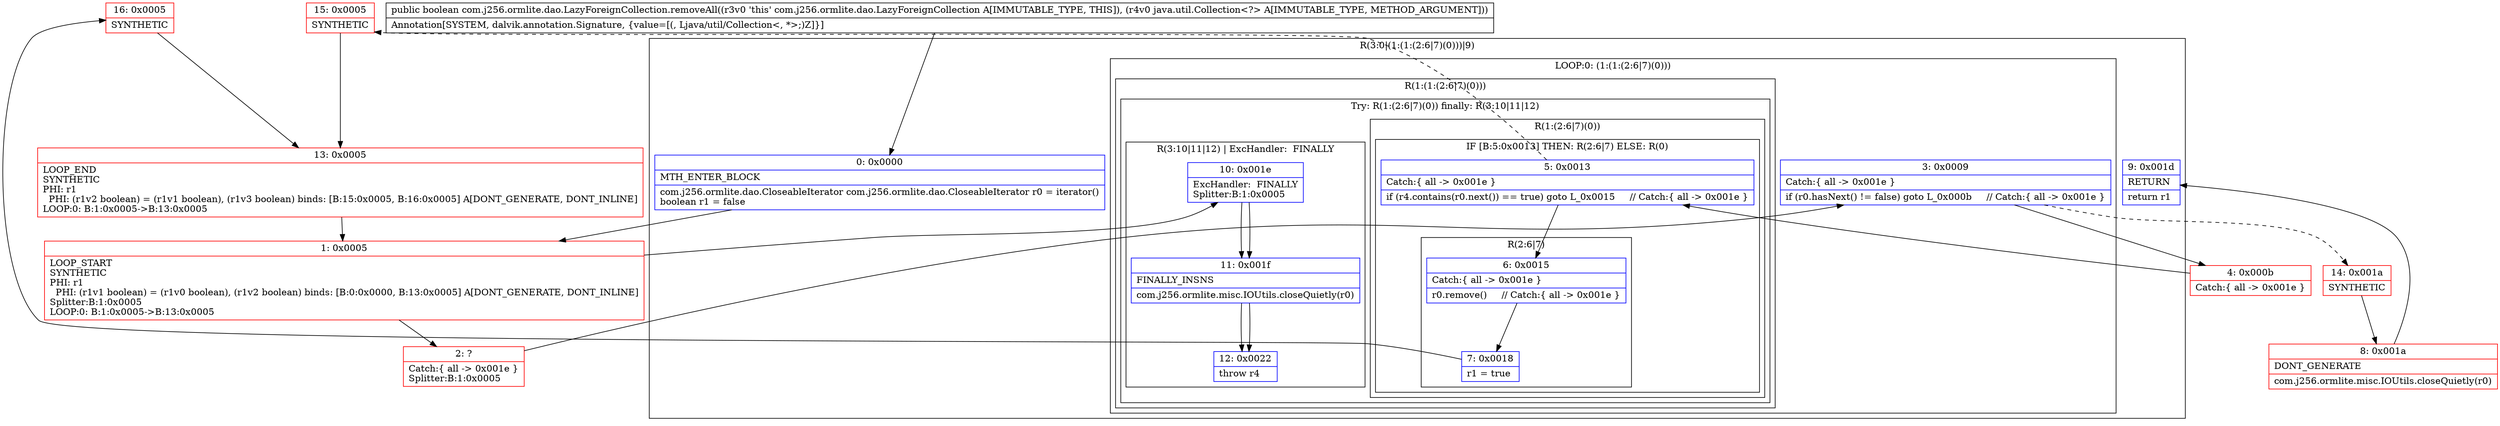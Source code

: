 digraph "CFG forcom.j256.ormlite.dao.LazyForeignCollection.removeAll(Ljava\/util\/Collection;)Z" {
subgraph cluster_Region_579646590 {
label = "R(3:0|(1:(1:(2:6|7)(0)))|9)";
node [shape=record,color=blue];
Node_0 [shape=record,label="{0\:\ 0x0000|MTH_ENTER_BLOCK\l|com.j256.ormlite.dao.CloseableIterator com.j256.ormlite.dao.CloseableIterator r0 = iterator()\lboolean r1 = false\l}"];
subgraph cluster_LoopRegion_1801099703 {
label = "LOOP:0: (1:(1:(2:6|7)(0)))";
node [shape=record,color=blue];
Node_3 [shape=record,label="{3\:\ 0x0009|Catch:\{ all \-\> 0x001e \}\l|if (r0.hasNext() != false) goto L_0x000b     \/\/ Catch:\{ all \-\> 0x001e \}\l}"];
subgraph cluster_Region_916552482 {
label = "R(1:(1:(2:6|7)(0)))";
node [shape=record,color=blue];
subgraph cluster_TryCatchRegion_277725119 {
label = "Try: R(1:(2:6|7)(0)) finally: R(3:10|11|12)";
node [shape=record,color=blue];
subgraph cluster_Region_306385480 {
label = "R(1:(2:6|7)(0))";
node [shape=record,color=blue];
subgraph cluster_IfRegion_126412692 {
label = "IF [B:5:0x0013] THEN: R(2:6|7) ELSE: R(0)";
node [shape=record,color=blue];
Node_5 [shape=record,label="{5\:\ 0x0013|Catch:\{ all \-\> 0x001e \}\l|if (r4.contains(r0.next()) == true) goto L_0x0015     \/\/ Catch:\{ all \-\> 0x001e \}\l}"];
subgraph cluster_Region_1923702706 {
label = "R(2:6|7)";
node [shape=record,color=blue];
Node_6 [shape=record,label="{6\:\ 0x0015|Catch:\{ all \-\> 0x001e \}\l|r0.remove()     \/\/ Catch:\{ all \-\> 0x001e \}\l}"];
Node_7 [shape=record,label="{7\:\ 0x0018|r1 = true\l}"];
}
subgraph cluster_Region_1582984257 {
label = "R(0)";
node [shape=record,color=blue];
}
}
}
subgraph cluster_Region_893463261 {
label = "R(3:10|11|12) | ExcHandler:  FINALLY\l";
node [shape=record,color=blue];
Node_10 [shape=record,label="{10\:\ 0x001e|ExcHandler:  FINALLY\lSplitter:B:1:0x0005\l}"];
Node_11 [shape=record,label="{11\:\ 0x001f|FINALLY_INSNS\l|com.j256.ormlite.misc.IOUtils.closeQuietly(r0)\l}"];
Node_12 [shape=record,label="{12\:\ 0x0022|throw r4\l}"];
}
}
}
}
Node_9 [shape=record,label="{9\:\ 0x001d|RETURN\l|return r1\l}"];
}
subgraph cluster_Region_893463261 {
label = "R(3:10|11|12) | ExcHandler:  FINALLY\l";
node [shape=record,color=blue];
Node_10 [shape=record,label="{10\:\ 0x001e|ExcHandler:  FINALLY\lSplitter:B:1:0x0005\l}"];
Node_11 [shape=record,label="{11\:\ 0x001f|FINALLY_INSNS\l|com.j256.ormlite.misc.IOUtils.closeQuietly(r0)\l}"];
Node_12 [shape=record,label="{12\:\ 0x0022|throw r4\l}"];
}
Node_1 [shape=record,color=red,label="{1\:\ 0x0005|LOOP_START\lSYNTHETIC\lPHI: r1 \l  PHI: (r1v1 boolean) = (r1v0 boolean), (r1v2 boolean) binds: [B:0:0x0000, B:13:0x0005] A[DONT_GENERATE, DONT_INLINE]\lSplitter:B:1:0x0005\lLOOP:0: B:1:0x0005\-\>B:13:0x0005\l}"];
Node_2 [shape=record,color=red,label="{2\:\ ?|Catch:\{ all \-\> 0x001e \}\lSplitter:B:1:0x0005\l}"];
Node_4 [shape=record,color=red,label="{4\:\ 0x000b|Catch:\{ all \-\> 0x001e \}\l}"];
Node_8 [shape=record,color=red,label="{8\:\ 0x001a|DONT_GENERATE\l|com.j256.ormlite.misc.IOUtils.closeQuietly(r0)\l}"];
Node_13 [shape=record,color=red,label="{13\:\ 0x0005|LOOP_END\lSYNTHETIC\lPHI: r1 \l  PHI: (r1v2 boolean) = (r1v1 boolean), (r1v3 boolean) binds: [B:15:0x0005, B:16:0x0005] A[DONT_GENERATE, DONT_INLINE]\lLOOP:0: B:1:0x0005\-\>B:13:0x0005\l}"];
Node_14 [shape=record,color=red,label="{14\:\ 0x001a|SYNTHETIC\l}"];
Node_15 [shape=record,color=red,label="{15\:\ 0x0005|SYNTHETIC\l}"];
Node_16 [shape=record,color=red,label="{16\:\ 0x0005|SYNTHETIC\l}"];
MethodNode[shape=record,label="{public boolean com.j256.ormlite.dao.LazyForeignCollection.removeAll((r3v0 'this' com.j256.ormlite.dao.LazyForeignCollection A[IMMUTABLE_TYPE, THIS]), (r4v0 java.util.Collection\<?\> A[IMMUTABLE_TYPE, METHOD_ARGUMENT]))  | Annotation[SYSTEM, dalvik.annotation.Signature, \{value=[(, Ljava\/util\/Collection\<, *\>;)Z]\}]\l}"];
MethodNode -> Node_0;
Node_0 -> Node_1;
Node_3 -> Node_4;
Node_3 -> Node_14[style=dashed];
Node_5 -> Node_6;
Node_5 -> Node_15[style=dashed];
Node_6 -> Node_7;
Node_7 -> Node_16;
Node_10 -> Node_11;
Node_11 -> Node_12;
Node_10 -> Node_11;
Node_11 -> Node_12;
Node_1 -> Node_2;
Node_1 -> Node_10;
Node_2 -> Node_3;
Node_4 -> Node_5;
Node_8 -> Node_9;
Node_13 -> Node_1;
Node_14 -> Node_8;
Node_15 -> Node_13;
Node_16 -> Node_13;
}

